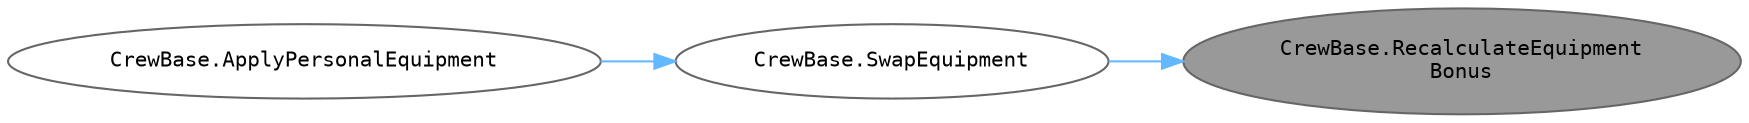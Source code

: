 digraph "CrewBase.RecalculateEquipmentBonus"
{
 // INTERACTIVE_SVG=YES
 // LATEX_PDF_SIZE
  bgcolor="transparent";
  edge [fontname=Helvetica,fontsize=10,labelfontname=Helvetica,labelfontsize=10];
  node [fontname=Helvetica,fontsize=10,fontname=Consolas fontsize=10 style=filled height=0.2 width=0.4 margin=0.1];
  rankdir="RL";
  Node1 [id="Node000001",label="CrewBase.RecalculateEquipment\lBonus",height=0.2,width=0.4,color="gray40", fillcolor="grey60", style="filled", fontcolor="black",tooltip="장비 효과를 스탯에 반영하거나 제거합니다."];
  Node1 -> Node2 [id="edge1_Node000001_Node000002",dir="back",color="steelblue1",style="solid",tooltip=" "];
  Node2 [id="Node000002",label="CrewBase.SwapEquipment",height=0.2,width=0.4,color="grey40", fillcolor="white", style="filled",URL="$class_crew_base.html#ae85c44a76273e19c8d76f3eb61a24d49",tooltip="기존 장비를 해제하고 새 장비를 장착합니다."];
  Node2 -> Node3 [id="edge2_Node000002_Node000003",dir="back",color="steelblue1",style="solid",tooltip=" "];
  Node3 [id="Node000003",label="CrewBase.ApplyPersonalEquipment",height=0.2,width=0.4,color="grey40", fillcolor="white", style="filled",URL="$class_crew_base.html#a9dddfbc358fd94633bac8de4575e4f8a",tooltip="개인 장비를 착용합니다. 기존 장비는 해제되며 효과도 반영됩니다."];
}
